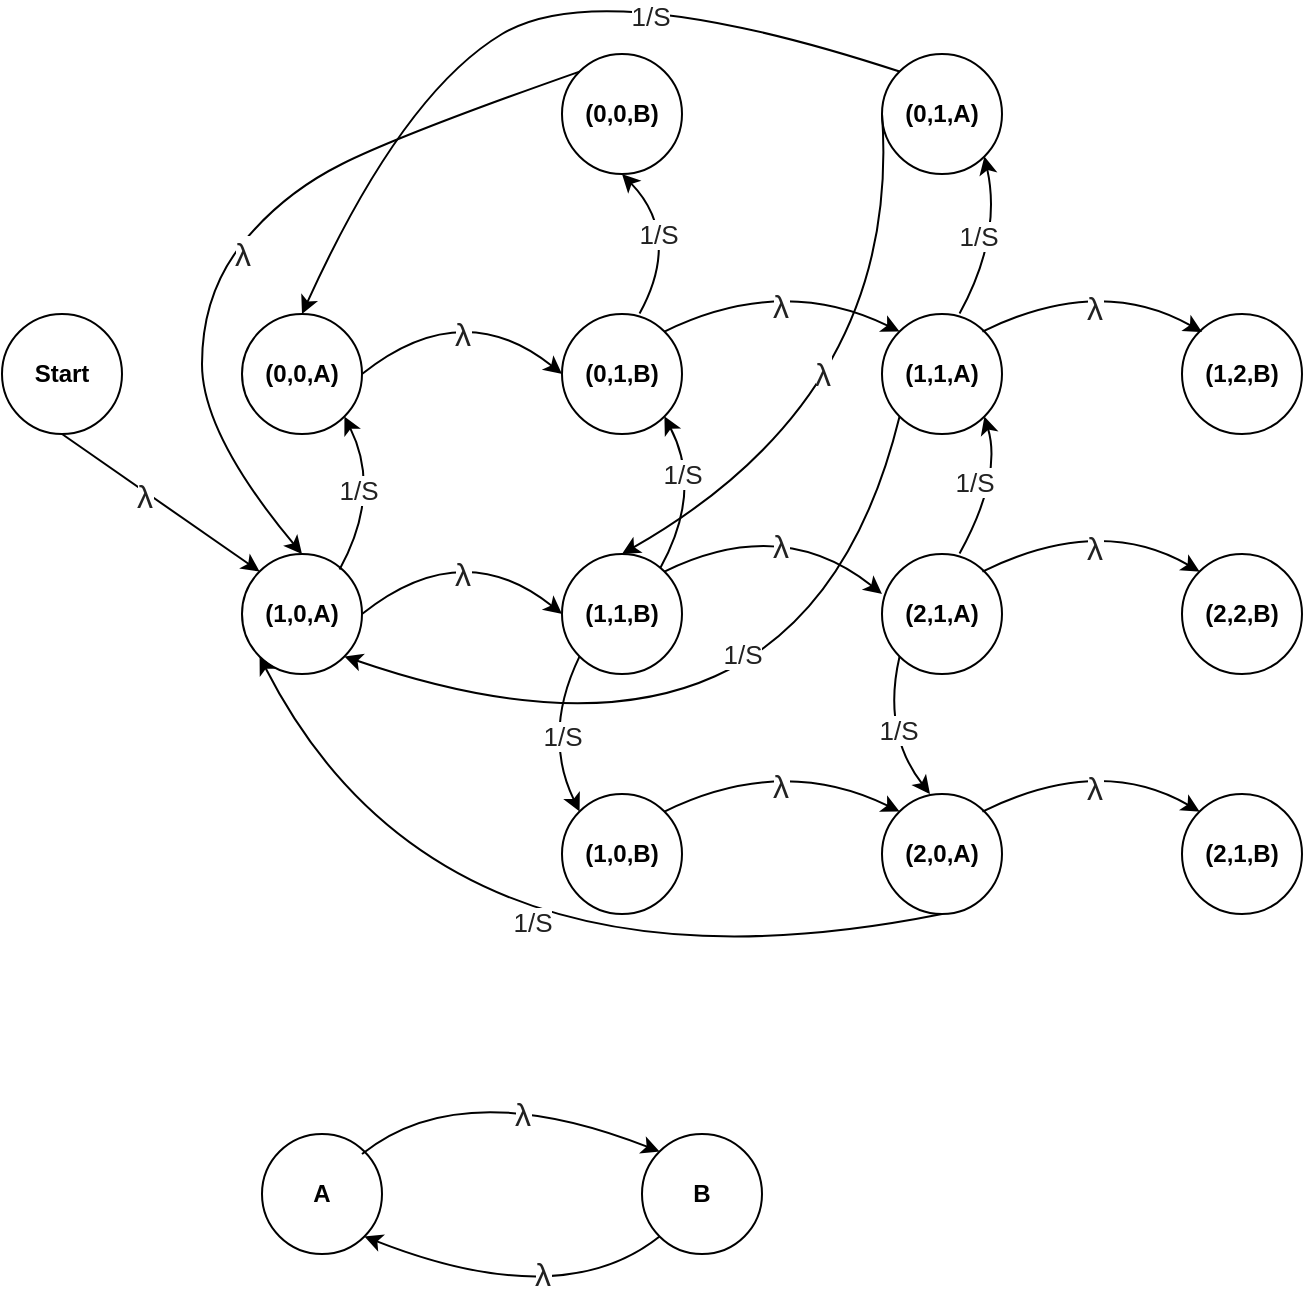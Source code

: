 <mxfile version="12.1.7" type="device" pages="1"><diagram id="SksCdVX9uX_HkZc8XGIa" name="Page-1"><mxGraphModel dx="772" dy="611" grid="1" gridSize="10" guides="1" tooltips="1" connect="1" arrows="1" fold="1" page="1" pageScale="1" pageWidth="850" pageHeight="1100" math="0" shadow="0"><root><mxCell id="0"/><mxCell id="1" parent="0"/><mxCell id="Q_JCCp_GhxckRF858CZk-78" value="&lt;b&gt;(0,0,A)&lt;/b&gt;" style="ellipse;whiteSpace=wrap;html=1;aspect=fixed;" vertex="1" parent="1"><mxGeometry x="210" y="240" width="60" height="60" as="geometry"/></mxCell><mxCell id="Q_JCCp_GhxckRF858CZk-80" value="&lt;b&gt;(1,0,A)&lt;/b&gt;" style="ellipse;whiteSpace=wrap;html=1;aspect=fixed;" vertex="1" parent="1"><mxGeometry x="210" y="360" width="60" height="60" as="geometry"/></mxCell><mxCell id="Q_JCCp_GhxckRF858CZk-81" value="" style="endArrow=classic;html=1;exitX=0.5;exitY=1;exitDx=0;exitDy=0;entryX=0;entryY=0;entryDx=0;entryDy=0;curved=1;" edge="1" parent="1" source="Q_JCCp_GhxckRF858CZk-90" target="Q_JCCp_GhxckRF858CZk-80"><mxGeometry width="50" height="50" relative="1" as="geometry"><mxPoint x="210" y="490" as="sourcePoint"/><mxPoint x="260" y="440" as="targetPoint"/><Array as="points"/></mxGeometry></mxCell><mxCell id="Q_JCCp_GhxckRF858CZk-82" value="&lt;span style=&quot;color: rgb(34 , 34 , 34) ; font-family: &amp;#34;arial&amp;#34; , sans-serif ; font-size: 16px ; text-align: left ; white-space: normal&quot;&gt;λ&lt;/span&gt;" style="text;html=1;resizable=0;points=[];align=center;verticalAlign=middle;labelBackgroundColor=#ffffff;" vertex="1" connectable="0" parent="Q_JCCp_GhxckRF858CZk-81"><mxGeometry x="-0.297" y="9" relative="1" as="geometry"><mxPoint x="0.5" y="13.5" as="offset"/></mxGeometry></mxCell><mxCell id="Q_JCCp_GhxckRF858CZk-83" value="" style="endArrow=classic;html=1;exitX=0;exitY=1;exitDx=0;exitDy=0;entryX=1;entryY=1;entryDx=0;entryDy=0;curved=1;" edge="1" parent="1" target="Q_JCCp_GhxckRF858CZk-78"><mxGeometry width="50" height="50" relative="1" as="geometry"><mxPoint x="258.787" y="367.787" as="sourcePoint"/><mxPoint x="258.787" y="290.213" as="targetPoint"/><Array as="points"><mxPoint x="280" y="329"/></Array></mxGeometry></mxCell><mxCell id="Q_JCCp_GhxckRF858CZk-84" value="&lt;span style=&quot;color: rgb(34 , 34 , 34) ; font-family: &amp;#34;arial&amp;#34; , sans-serif ; text-align: left ; white-space: normal&quot;&gt;&lt;font style=&quot;font-size: 13px&quot;&gt;1/S&lt;/font&gt;&lt;/span&gt;" style="text;html=1;resizable=0;points=[];align=center;verticalAlign=middle;labelBackgroundColor=#ffffff;" vertex="1" connectable="0" parent="Q_JCCp_GhxckRF858CZk-83"><mxGeometry x="-0.297" y="9" relative="1" as="geometry"><mxPoint x="2" y="-8.5" as="offset"/></mxGeometry></mxCell><mxCell id="Q_JCCp_GhxckRF858CZk-87" value="&lt;b&gt;(0,1,B)&lt;/b&gt;" style="ellipse;whiteSpace=wrap;html=1;aspect=fixed;" vertex="1" parent="1"><mxGeometry x="370" y="240" width="60" height="60" as="geometry"/></mxCell><mxCell id="Q_JCCp_GhxckRF858CZk-88" value="" style="endArrow=classic;html=1;exitX=1;exitY=0.5;exitDx=0;exitDy=0;entryX=0;entryY=0.5;entryDx=0;entryDy=0;curved=1;" edge="1" parent="1" source="Q_JCCp_GhxckRF858CZk-78" target="Q_JCCp_GhxckRF858CZk-87"><mxGeometry width="50" height="50" relative="1" as="geometry"><mxPoint x="328.787" y="321.213" as="sourcePoint"/><mxPoint x="328.787" y="398.787" as="targetPoint"/><Array as="points"><mxPoint x="320" y="230"/></Array></mxGeometry></mxCell><mxCell id="Q_JCCp_GhxckRF858CZk-89" value="&lt;span style=&quot;color: rgb(34 , 34 , 34) ; font-family: &amp;#34;arial&amp;#34; , sans-serif ; font-size: 16px ; text-align: left ; white-space: normal&quot;&gt;λ&lt;/span&gt;" style="text;html=1;resizable=0;points=[];align=center;verticalAlign=middle;labelBackgroundColor=#ffffff;" vertex="1" connectable="0" parent="Q_JCCp_GhxckRF858CZk-88"><mxGeometry x="-0.297" y="9" relative="1" as="geometry"><mxPoint x="20.5" y="15" as="offset"/></mxGeometry></mxCell><mxCell id="Q_JCCp_GhxckRF858CZk-90" value="&lt;b&gt;Start&lt;/b&gt;" style="ellipse;whiteSpace=wrap;html=1;aspect=fixed;" vertex="1" parent="1"><mxGeometry x="90" y="240" width="60" height="60" as="geometry"/></mxCell><mxCell id="Q_JCCp_GhxckRF858CZk-91" value="&lt;b&gt;(0,0,B)&lt;/b&gt;" style="ellipse;whiteSpace=wrap;html=1;aspect=fixed;" vertex="1" parent="1"><mxGeometry x="370" y="110" width="60" height="60" as="geometry"/></mxCell><mxCell id="Q_JCCp_GhxckRF858CZk-94" value="" style="endArrow=classic;html=1;exitX=0;exitY=1;exitDx=0;exitDy=0;entryX=0.5;entryY=1;entryDx=0;entryDy=0;curved=1;" edge="1" parent="1" target="Q_JCCp_GhxckRF858CZk-91"><mxGeometry width="50" height="50" relative="1" as="geometry"><mxPoint x="408.787" y="239.787" as="sourcePoint"/><mxPoint x="411.213" y="163.213" as="targetPoint"/><Array as="points"><mxPoint x="430" y="201"/></Array></mxGeometry></mxCell><mxCell id="Q_JCCp_GhxckRF858CZk-95" value="&lt;span style=&quot;color: rgb(34 , 34 , 34) ; font-family: &amp;#34;arial&amp;#34; , sans-serif ; text-align: left ; white-space: normal&quot;&gt;&lt;font style=&quot;font-size: 13px&quot;&gt;1/S&lt;/font&gt;&lt;/span&gt;" style="text;html=1;resizable=0;points=[];align=center;verticalAlign=middle;labelBackgroundColor=#ffffff;" vertex="1" connectable="0" parent="Q_JCCp_GhxckRF858CZk-94"><mxGeometry x="-0.297" y="9" relative="1" as="geometry"><mxPoint x="2" y="-8.5" as="offset"/></mxGeometry></mxCell><mxCell id="Q_JCCp_GhxckRF858CZk-96" value="&lt;b&gt;(1,1,B)&lt;/b&gt;" style="ellipse;whiteSpace=wrap;html=1;aspect=fixed;" vertex="1" parent="1"><mxGeometry x="370" y="360" width="60" height="60" as="geometry"/></mxCell><mxCell id="Q_JCCp_GhxckRF858CZk-97" value="" style="endArrow=classic;html=1;exitX=1;exitY=0.5;exitDx=0;exitDy=0;entryX=0;entryY=0.5;entryDx=0;entryDy=0;curved=1;" edge="1" parent="1"><mxGeometry width="50" height="50" relative="1" as="geometry"><mxPoint x="270" y="390" as="sourcePoint"/><mxPoint x="370" y="390" as="targetPoint"/><Array as="points"><mxPoint x="320" y="350"/></Array></mxGeometry></mxCell><mxCell id="Q_JCCp_GhxckRF858CZk-98" value="&lt;span style=&quot;color: rgb(34 , 34 , 34) ; font-family: &amp;#34;arial&amp;#34; , sans-serif ; font-size: 16px ; text-align: left ; white-space: normal&quot;&gt;λ&lt;/span&gt;" style="text;html=1;resizable=0;points=[];align=center;verticalAlign=middle;labelBackgroundColor=#ffffff;" vertex="1" connectable="0" parent="Q_JCCp_GhxckRF858CZk-97"><mxGeometry x="-0.297" y="9" relative="1" as="geometry"><mxPoint x="20.5" y="15" as="offset"/></mxGeometry></mxCell><mxCell id="Q_JCCp_GhxckRF858CZk-105" value="" style="endArrow=classic;html=1;exitX=0;exitY=1;exitDx=0;exitDy=0;entryX=1;entryY=1;entryDx=0;entryDy=0;curved=1;" edge="1" parent="1" target="Q_JCCp_GhxckRF858CZk-87"><mxGeometry width="50" height="50" relative="1" as="geometry"><mxPoint x="419.287" y="366.787" as="sourcePoint"/><mxPoint x="421.713" y="290.213" as="targetPoint"/><Array as="points"><mxPoint x="440.5" y="328"/></Array></mxGeometry></mxCell><mxCell id="Q_JCCp_GhxckRF858CZk-106" value="&lt;span style=&quot;color: rgb(34 , 34 , 34) ; font-family: &amp;#34;arial&amp;#34; , sans-serif ; text-align: left ; white-space: normal&quot;&gt;&lt;font style=&quot;font-size: 13px&quot;&gt;1/S&lt;/font&gt;&lt;/span&gt;" style="text;html=1;resizable=0;points=[];align=center;verticalAlign=middle;labelBackgroundColor=#ffffff;" vertex="1" connectable="0" parent="Q_JCCp_GhxckRF858CZk-105"><mxGeometry x="-0.297" y="9" relative="1" as="geometry"><mxPoint x="4" y="-16" as="offset"/></mxGeometry></mxCell><mxCell id="Q_JCCp_GhxckRF858CZk-107" value="&lt;b&gt;(1,0,B)&lt;/b&gt;" style="ellipse;whiteSpace=wrap;html=1;aspect=fixed;" vertex="1" parent="1"><mxGeometry x="370" y="480" width="60" height="60" as="geometry"/></mxCell><mxCell id="Q_JCCp_GhxckRF858CZk-112" value="" style="endArrow=classic;html=1;exitX=0;exitY=1;exitDx=0;exitDy=0;entryX=0;entryY=0;entryDx=0;entryDy=0;curved=1;" edge="1" parent="1" source="Q_JCCp_GhxckRF858CZk-96" target="Q_JCCp_GhxckRF858CZk-107"><mxGeometry width="50" height="50" relative="1" as="geometry"><mxPoint x="431.213" y="301.213" as="sourcePoint"/><mxPoint x="429.287" y="376.787" as="targetPoint"/><Array as="points"><mxPoint x="360" y="450"/></Array></mxGeometry></mxCell><mxCell id="Q_JCCp_GhxckRF858CZk-113" value="&lt;span style=&quot;color: rgb(34 , 34 , 34) ; font-family: &amp;#34;arial&amp;#34; , sans-serif ; text-align: left ; white-space: normal&quot;&gt;&lt;font style=&quot;font-size: 13px&quot;&gt;1/S&lt;/font&gt;&lt;/span&gt;" style="text;html=1;resizable=0;points=[];align=center;verticalAlign=middle;labelBackgroundColor=#ffffff;" vertex="1" connectable="0" parent="Q_JCCp_GhxckRF858CZk-112"><mxGeometry x="-0.297" y="9" relative="1" as="geometry"><mxPoint x="-4" y="8" as="offset"/></mxGeometry></mxCell><mxCell id="Q_JCCp_GhxckRF858CZk-114" value="" style="endArrow=classic;html=1;entryX=0.5;entryY=0;entryDx=0;entryDy=0;curved=1;exitX=0;exitY=0;exitDx=0;exitDy=0;" edge="1" parent="1" source="Q_JCCp_GhxckRF858CZk-91" target="Q_JCCp_GhxckRF858CZk-80"><mxGeometry width="50" height="50" relative="1" as="geometry"><mxPoint x="320" y="180" as="sourcePoint"/><mxPoint x="530" y="130" as="targetPoint"/><Array as="points"><mxPoint x="290" y="150"/><mxPoint x="230" y="180"/><mxPoint x="190" y="230"/><mxPoint x="190" y="300"/></Array></mxGeometry></mxCell><mxCell id="Q_JCCp_GhxckRF858CZk-115" value="&lt;span style=&quot;color: rgb(34 , 34 , 34) ; font-family: &amp;#34;arial&amp;#34; , sans-serif ; font-size: 16px ; text-align: left ; white-space: normal&quot;&gt;λ&lt;/span&gt;" style="text;html=1;resizable=0;points=[];align=center;verticalAlign=middle;labelBackgroundColor=#ffffff;" vertex="1" connectable="0" parent="Q_JCCp_GhxckRF858CZk-114"><mxGeometry x="-0.297" y="9" relative="1" as="geometry"><mxPoint x="-51" y="35.5" as="offset"/></mxGeometry></mxCell><mxCell id="Q_JCCp_GhxckRF858CZk-116" value="&lt;b&gt;(2,1,A)&lt;/b&gt;" style="ellipse;whiteSpace=wrap;html=1;aspect=fixed;" vertex="1" parent="1"><mxGeometry x="530" y="360" width="60" height="60" as="geometry"/></mxCell><mxCell id="Q_JCCp_GhxckRF858CZk-117" value="" style="endArrow=classic;html=1;exitX=1;exitY=0;exitDx=0;exitDy=0;curved=1;" edge="1" parent="1" source="Q_JCCp_GhxckRF858CZk-96"><mxGeometry width="50" height="50" relative="1" as="geometry"><mxPoint x="430" y="380" as="sourcePoint"/><mxPoint x="530" y="380" as="targetPoint"/><Array as="points"><mxPoint x="480" y="340"/></Array></mxGeometry></mxCell><mxCell id="Q_JCCp_GhxckRF858CZk-118" value="&lt;span style=&quot;color: rgb(34 , 34 , 34) ; font-family: &amp;#34;arial&amp;#34; , sans-serif ; font-size: 16px ; text-align: left ; white-space: normal&quot;&gt;λ&lt;/span&gt;" style="text;html=1;resizable=0;points=[];align=center;verticalAlign=middle;labelBackgroundColor=#ffffff;" vertex="1" connectable="0" parent="Q_JCCp_GhxckRF858CZk-117"><mxGeometry x="-0.297" y="9" relative="1" as="geometry"><mxPoint x="20.5" y="15" as="offset"/></mxGeometry></mxCell><mxCell id="Q_JCCp_GhxckRF858CZk-119" value="&lt;b&gt;(2,2,B)&lt;/b&gt;" style="ellipse;whiteSpace=wrap;html=1;aspect=fixed;" vertex="1" parent="1"><mxGeometry x="680" y="360" width="60" height="60" as="geometry"/></mxCell><mxCell id="Q_JCCp_GhxckRF858CZk-120" value="" style="endArrow=classic;html=1;exitX=1;exitY=0;exitDx=0;exitDy=0;curved=1;entryX=0;entryY=0;entryDx=0;entryDy=0;" edge="1" parent="1" target="Q_JCCp_GhxckRF858CZk-119"><mxGeometry width="50" height="50" relative="1" as="geometry"><mxPoint x="580.213" y="368.787" as="sourcePoint"/><mxPoint x="689" y="380" as="targetPoint"/><Array as="points"><mxPoint x="639" y="340"/></Array></mxGeometry></mxCell><mxCell id="Q_JCCp_GhxckRF858CZk-121" value="&lt;span style=&quot;color: rgb(34 , 34 , 34) ; font-family: &amp;#34;arial&amp;#34; , sans-serif ; font-size: 16px ; text-align: left ; white-space: normal&quot;&gt;λ&lt;/span&gt;" style="text;html=1;resizable=0;points=[];align=center;verticalAlign=middle;labelBackgroundColor=#ffffff;" vertex="1" connectable="0" parent="Q_JCCp_GhxckRF858CZk-120"><mxGeometry x="-0.297" y="9" relative="1" as="geometry"><mxPoint x="20.5" y="15" as="offset"/></mxGeometry></mxCell><mxCell id="Q_JCCp_GhxckRF858CZk-122" value="&lt;b&gt;(2,0,A)&lt;/b&gt;" style="ellipse;whiteSpace=wrap;html=1;aspect=fixed;" vertex="1" parent="1"><mxGeometry x="530" y="480" width="60" height="60" as="geometry"/></mxCell><mxCell id="Q_JCCp_GhxckRF858CZk-123" value="" style="endArrow=classic;html=1;exitX=1;exitY=0;exitDx=0;exitDy=0;curved=1;entryX=0;entryY=0;entryDx=0;entryDy=0;" edge="1" parent="1" target="Q_JCCp_GhxckRF858CZk-122"><mxGeometry width="50" height="50" relative="1" as="geometry"><mxPoint x="421.213" y="488.787" as="sourcePoint"/><mxPoint x="530" y="500" as="targetPoint"/><Array as="points"><mxPoint x="480" y="460"/></Array></mxGeometry></mxCell><mxCell id="Q_JCCp_GhxckRF858CZk-124" value="&lt;span style=&quot;color: rgb(34 , 34 , 34) ; font-family: &amp;#34;arial&amp;#34; , sans-serif ; font-size: 16px ; text-align: left ; white-space: normal&quot;&gt;λ&lt;/span&gt;" style="text;html=1;resizable=0;points=[];align=center;verticalAlign=middle;labelBackgroundColor=#ffffff;" vertex="1" connectable="0" parent="Q_JCCp_GhxckRF858CZk-123"><mxGeometry x="-0.297" y="9" relative="1" as="geometry"><mxPoint x="20.5" y="15" as="offset"/></mxGeometry></mxCell><mxCell id="Q_JCCp_GhxckRF858CZk-125" value="&lt;b&gt;(1,1,A)&lt;/b&gt;" style="ellipse;whiteSpace=wrap;html=1;aspect=fixed;" vertex="1" parent="1"><mxGeometry x="530" y="240" width="60" height="60" as="geometry"/></mxCell><mxCell id="Q_JCCp_GhxckRF858CZk-126" value="" style="endArrow=classic;html=1;exitX=1;exitY=0;exitDx=0;exitDy=0;curved=1;entryX=0;entryY=0;entryDx=0;entryDy=0;" edge="1" parent="1" target="Q_JCCp_GhxckRF858CZk-125"><mxGeometry width="50" height="50" relative="1" as="geometry"><mxPoint x="421.213" y="248.787" as="sourcePoint"/><mxPoint x="530" y="260" as="targetPoint"/><Array as="points"><mxPoint x="480" y="220"/></Array></mxGeometry></mxCell><mxCell id="Q_JCCp_GhxckRF858CZk-127" value="&lt;span style=&quot;color: rgb(34 , 34 , 34) ; font-family: &amp;#34;arial&amp;#34; , sans-serif ; font-size: 16px ; text-align: left ; white-space: normal&quot;&gt;λ&lt;/span&gt;" style="text;html=1;resizable=0;points=[];align=center;verticalAlign=middle;labelBackgroundColor=#ffffff;" vertex="1" connectable="0" parent="Q_JCCp_GhxckRF858CZk-126"><mxGeometry x="-0.297" y="9" relative="1" as="geometry"><mxPoint x="20.5" y="15" as="offset"/></mxGeometry></mxCell><mxCell id="Q_JCCp_GhxckRF858CZk-128" value="&lt;b&gt;(0,1,A)&lt;/b&gt;" style="ellipse;whiteSpace=wrap;html=1;aspect=fixed;" vertex="1" parent="1"><mxGeometry x="530" y="110" width="60" height="60" as="geometry"/></mxCell><mxCell id="Q_JCCp_GhxckRF858CZk-135" value="" style="endArrow=classic;html=1;exitX=0;exitY=1;exitDx=0;exitDy=0;entryX=1;entryY=1;entryDx=0;entryDy=0;curved=1;" edge="1" parent="1" target="Q_JCCp_GhxckRF858CZk-128"><mxGeometry width="50" height="50" relative="1" as="geometry"><mxPoint x="568.787" y="239.787" as="sourcePoint"/><mxPoint x="571.213" y="163.213" as="targetPoint"/><Array as="points"><mxPoint x="590" y="201"/></Array></mxGeometry></mxCell><mxCell id="Q_JCCp_GhxckRF858CZk-136" value="&lt;span style=&quot;color: rgb(34 , 34 , 34) ; font-family: &amp;#34;arial&amp;#34; , sans-serif ; text-align: left ; white-space: normal&quot;&gt;&lt;font style=&quot;font-size: 13px&quot;&gt;1/S&lt;/font&gt;&lt;/span&gt;" style="text;html=1;resizable=0;points=[];align=center;verticalAlign=middle;labelBackgroundColor=#ffffff;" vertex="1" connectable="0" parent="Q_JCCp_GhxckRF858CZk-135"><mxGeometry x="-0.297" y="9" relative="1" as="geometry"><mxPoint x="2" y="-8.5" as="offset"/></mxGeometry></mxCell><mxCell id="Q_JCCp_GhxckRF858CZk-140" value="" style="endArrow=classic;html=1;exitX=0;exitY=1;exitDx=0;exitDy=0;entryX=1;entryY=1;entryDx=0;entryDy=0;curved=1;" edge="1" parent="1" source="Q_JCCp_GhxckRF858CZk-125" target="Q_JCCp_GhxckRF858CZk-80"><mxGeometry width="50" height="50" relative="1" as="geometry"><mxPoint x="578.787" y="249.787" as="sourcePoint"/><mxPoint x="591.213" y="171.213" as="targetPoint"/><Array as="points"><mxPoint x="490" y="490"/></Array></mxGeometry></mxCell><mxCell id="Q_JCCp_GhxckRF858CZk-141" value="&lt;span style=&quot;color: rgb(34 , 34 , 34) ; font-family: &amp;#34;arial&amp;#34; , sans-serif ; text-align: left ; white-space: normal&quot;&gt;&lt;font style=&quot;font-size: 13px&quot;&gt;1/S&lt;/font&gt;&lt;/span&gt;" style="text;html=1;resizable=0;points=[];align=center;verticalAlign=middle;labelBackgroundColor=#ffffff;" vertex="1" connectable="0" parent="Q_JCCp_GhxckRF858CZk-140"><mxGeometry x="-0.297" y="9" relative="1" as="geometry"><mxPoint x="-50" y="-36" as="offset"/></mxGeometry></mxCell><mxCell id="Q_JCCp_GhxckRF858CZk-142" value="&lt;b&gt;(1,2,B)&lt;/b&gt;" style="ellipse;whiteSpace=wrap;html=1;aspect=fixed;" vertex="1" parent="1"><mxGeometry x="680" y="240" width="60" height="60" as="geometry"/></mxCell><mxCell id="Q_JCCp_GhxckRF858CZk-143" value="" style="endArrow=classic;html=1;exitX=0;exitY=1;exitDx=0;exitDy=0;entryX=1;entryY=1;entryDx=0;entryDy=0;curved=1;" edge="1" parent="1" target="Q_JCCp_GhxckRF858CZk-125"><mxGeometry width="50" height="50" relative="1" as="geometry"><mxPoint x="568.787" y="359.787" as="sourcePoint"/><mxPoint x="581.213" y="281.213" as="targetPoint"/><Array as="points"><mxPoint x="590" y="321"/></Array></mxGeometry></mxCell><mxCell id="Q_JCCp_GhxckRF858CZk-144" value="&lt;span style=&quot;color: rgb(34 , 34 , 34) ; font-family: &amp;#34;arial&amp;#34; , sans-serif ; text-align: left ; white-space: normal&quot;&gt;&lt;font style=&quot;font-size: 13px&quot;&gt;1/S&lt;/font&gt;&lt;/span&gt;" style="text;html=1;resizable=0;points=[];align=center;verticalAlign=middle;labelBackgroundColor=#ffffff;" vertex="1" connectable="0" parent="Q_JCCp_GhxckRF858CZk-143"><mxGeometry x="-0.297" y="9" relative="1" as="geometry"><mxPoint x="2" y="-8.5" as="offset"/></mxGeometry></mxCell><mxCell id="Q_JCCp_GhxckRF858CZk-145" value="" style="endArrow=classic;html=1;exitX=0;exitY=1;exitDx=0;exitDy=0;entryX=0.4;entryY=0;entryDx=0;entryDy=0;curved=1;entryPerimeter=0;" edge="1" parent="1" source="Q_JCCp_GhxckRF858CZk-116" target="Q_JCCp_GhxckRF858CZk-122"><mxGeometry width="50" height="50" relative="1" as="geometry"><mxPoint x="548.787" y="410.213" as="sourcePoint"/><mxPoint x="548.787" y="487.787" as="targetPoint"/><Array as="points"><mxPoint x="530" y="449"/></Array></mxGeometry></mxCell><mxCell id="Q_JCCp_GhxckRF858CZk-146" value="&lt;span style=&quot;color: rgb(34 , 34 , 34) ; font-family: &amp;#34;arial&amp;#34; , sans-serif ; text-align: left ; white-space: normal&quot;&gt;&lt;font style=&quot;font-size: 13px&quot;&gt;1/S&lt;/font&gt;&lt;/span&gt;" style="text;html=1;resizable=0;points=[];align=center;verticalAlign=middle;labelBackgroundColor=#ffffff;" vertex="1" connectable="0" parent="Q_JCCp_GhxckRF858CZk-145"><mxGeometry x="-0.297" y="9" relative="1" as="geometry"><mxPoint x="-4" y="8" as="offset"/></mxGeometry></mxCell><mxCell id="Q_JCCp_GhxckRF858CZk-147" value="" style="endArrow=classic;html=1;exitX=0.5;exitY=1;exitDx=0;exitDy=0;entryX=0;entryY=1;entryDx=0;entryDy=0;curved=1;" edge="1" parent="1" source="Q_JCCp_GhxckRF858CZk-122" target="Q_JCCp_GhxckRF858CZk-80"><mxGeometry width="50" height="50" relative="1" as="geometry"><mxPoint x="548.787" y="301.213" as="sourcePoint"/><mxPoint x="271.213" y="421.213" as="targetPoint"/><Array as="points"><mxPoint x="310" y="590"/></Array></mxGeometry></mxCell><mxCell id="Q_JCCp_GhxckRF858CZk-148" value="&lt;span style=&quot;color: rgb(34 , 34 , 34) ; font-family: &amp;#34;arial&amp;#34; , sans-serif ; text-align: left ; white-space: normal&quot;&gt;&lt;font style=&quot;font-size: 13px&quot;&gt;1/S&lt;/font&gt;&lt;/span&gt;" style="text;html=1;resizable=0;points=[];align=center;verticalAlign=middle;labelBackgroundColor=#ffffff;" vertex="1" connectable="0" parent="Q_JCCp_GhxckRF858CZk-147"><mxGeometry x="-0.297" y="9" relative="1" as="geometry"><mxPoint x="-50" y="-36" as="offset"/></mxGeometry></mxCell><mxCell id="Q_JCCp_GhxckRF858CZk-149" value="&lt;b&gt;(2,1,B)&lt;/b&gt;" style="ellipse;whiteSpace=wrap;html=1;aspect=fixed;" vertex="1" parent="1"><mxGeometry x="680" y="480" width="60" height="60" as="geometry"/></mxCell><mxCell id="Q_JCCp_GhxckRF858CZk-150" value="" style="endArrow=classic;html=1;exitX=1;exitY=0;exitDx=0;exitDy=0;curved=1;entryX=0;entryY=0;entryDx=0;entryDy=0;" edge="1" parent="1"><mxGeometry width="50" height="50" relative="1" as="geometry"><mxPoint x="580.213" y="488.787" as="sourcePoint"/><mxPoint x="688.787" y="488.787" as="targetPoint"/><Array as="points"><mxPoint x="639" y="460"/></Array></mxGeometry></mxCell><mxCell id="Q_JCCp_GhxckRF858CZk-151" value="&lt;span style=&quot;color: rgb(34 , 34 , 34) ; font-family: &amp;#34;arial&amp;#34; , sans-serif ; font-size: 16px ; text-align: left ; white-space: normal&quot;&gt;λ&lt;/span&gt;" style="text;html=1;resizable=0;points=[];align=center;verticalAlign=middle;labelBackgroundColor=#ffffff;" vertex="1" connectable="0" parent="Q_JCCp_GhxckRF858CZk-150"><mxGeometry x="-0.297" y="9" relative="1" as="geometry"><mxPoint x="20.5" y="15" as="offset"/></mxGeometry></mxCell><mxCell id="Q_JCCp_GhxckRF858CZk-152" value="" style="endArrow=classic;html=1;exitX=1;exitY=0;exitDx=0;exitDy=0;curved=1;" edge="1" parent="1"><mxGeometry width="50" height="50" relative="1" as="geometry"><mxPoint x="580.213" y="248.787" as="sourcePoint"/><mxPoint x="690" y="249" as="targetPoint"/><Array as="points"><mxPoint x="639" y="220"/></Array></mxGeometry></mxCell><mxCell id="Q_JCCp_GhxckRF858CZk-153" value="&lt;span style=&quot;color: rgb(34 , 34 , 34) ; font-family: &amp;#34;arial&amp;#34; , sans-serif ; font-size: 16px ; text-align: left ; white-space: normal&quot;&gt;λ&lt;/span&gt;" style="text;html=1;resizable=0;points=[];align=center;verticalAlign=middle;labelBackgroundColor=#ffffff;" vertex="1" connectable="0" parent="Q_JCCp_GhxckRF858CZk-152"><mxGeometry x="-0.297" y="9" relative="1" as="geometry"><mxPoint x="20.5" y="15" as="offset"/></mxGeometry></mxCell><mxCell id="Q_JCCp_GhxckRF858CZk-156" value="" style="endArrow=classic;html=1;exitX=0;exitY=0.5;exitDx=0;exitDy=0;curved=1;entryX=0.5;entryY=0;entryDx=0;entryDy=0;" edge="1" parent="1" source="Q_JCCp_GhxckRF858CZk-128" target="Q_JCCp_GhxckRF858CZk-96"><mxGeometry width="50" height="50" relative="1" as="geometry"><mxPoint x="431.213" y="258.787" as="sourcePoint"/><mxPoint x="548.787" y="258.787" as="targetPoint"/><Array as="points"><mxPoint x="540" y="280"/></Array></mxGeometry></mxCell><mxCell id="Q_JCCp_GhxckRF858CZk-157" value="&lt;span style=&quot;color: rgb(34 , 34 , 34) ; font-family: &amp;#34;arial&amp;#34; , sans-serif ; font-size: 16px ; text-align: left ; white-space: normal&quot;&gt;λ&lt;/span&gt;" style="text;html=1;resizable=0;points=[];align=center;verticalAlign=middle;labelBackgroundColor=#ffffff;" vertex="1" connectable="0" parent="Q_JCCp_GhxckRF858CZk-156"><mxGeometry x="-0.297" y="9" relative="1" as="geometry"><mxPoint x="-46.5" y="25" as="offset"/></mxGeometry></mxCell><mxCell id="Q_JCCp_GhxckRF858CZk-158" value="" style="endArrow=classic;html=1;exitX=0;exitY=0;exitDx=0;exitDy=0;curved=1;entryX=0.5;entryY=0;entryDx=0;entryDy=0;" edge="1" parent="1" source="Q_JCCp_GhxckRF858CZk-128" target="Q_JCCp_GhxckRF858CZk-78"><mxGeometry width="50" height="50" relative="1" as="geometry"><mxPoint x="431.213" y="258.787" as="sourcePoint"/><mxPoint x="548.787" y="258.787" as="targetPoint"/><Array as="points"><mxPoint x="390" y="70"/><mxPoint x="290" y="130"/></Array></mxGeometry></mxCell><mxCell id="Q_JCCp_GhxckRF858CZk-159" value="&lt;span style=&quot;color: rgb(34 , 34 , 34) ; font-family: &amp;#34;arial&amp;#34; , sans-serif ; text-align: left ; white-space: normal&quot;&gt;&lt;font style=&quot;font-size: 13px&quot;&gt;1/S&lt;/font&gt;&lt;/span&gt;" style="text;html=1;resizable=0;points=[];align=center;verticalAlign=middle;labelBackgroundColor=#ffffff;" vertex="1" connectable="0" parent="Q_JCCp_GhxckRF858CZk-158"><mxGeometry x="-0.297" y="9" relative="1" as="geometry"><mxPoint x="9" y="7" as="offset"/></mxGeometry></mxCell><mxCell id="Q_JCCp_GhxckRF858CZk-160" value="&lt;b&gt;A&lt;/b&gt;" style="ellipse;whiteSpace=wrap;html=1;aspect=fixed;" vertex="1" parent="1"><mxGeometry x="220" y="650" width="60" height="60" as="geometry"/></mxCell><mxCell id="Q_JCCp_GhxckRF858CZk-161" value="&lt;b&gt;B&lt;/b&gt;" style="ellipse;whiteSpace=wrap;html=1;aspect=fixed;" vertex="1" parent="1"><mxGeometry x="410" y="650" width="60" height="60" as="geometry"/></mxCell><mxCell id="Q_JCCp_GhxckRF858CZk-162" value="" style="endArrow=classic;html=1;exitX=1;exitY=0.5;exitDx=0;exitDy=0;entryX=0;entryY=0;entryDx=0;entryDy=0;curved=1;" edge="1" parent="1" target="Q_JCCp_GhxckRF858CZk-161"><mxGeometry width="50" height="50" relative="1" as="geometry"><mxPoint x="270" y="660" as="sourcePoint"/><mxPoint x="370" y="660" as="targetPoint"/><Array as="points"><mxPoint x="320" y="620"/></Array></mxGeometry></mxCell><mxCell id="Q_JCCp_GhxckRF858CZk-163" value="&lt;span style=&quot;color: rgb(34 , 34 , 34) ; font-family: &amp;#34;arial&amp;#34; , sans-serif ; font-size: 16px ; text-align: left ; white-space: normal&quot;&gt;λ&lt;/span&gt;" style="text;html=1;resizable=0;points=[];align=center;verticalAlign=middle;labelBackgroundColor=#ffffff;" vertex="1" connectable="0" parent="Q_JCCp_GhxckRF858CZk-162"><mxGeometry x="-0.297" y="9" relative="1" as="geometry"><mxPoint x="39" y="24.5" as="offset"/></mxGeometry></mxCell><mxCell id="Q_JCCp_GhxckRF858CZk-164" value="" style="endArrow=classic;html=1;exitX=0;exitY=1;exitDx=0;exitDy=0;entryX=1;entryY=1;entryDx=0;entryDy=0;curved=1;" edge="1" parent="1" source="Q_JCCp_GhxckRF858CZk-161" target="Q_JCCp_GhxckRF858CZk-160"><mxGeometry width="50" height="50" relative="1" as="geometry"><mxPoint x="420" y="700" as="sourcePoint"/><mxPoint x="320" y="700" as="targetPoint"/><Array as="points"><mxPoint x="370" y="740"/></Array></mxGeometry></mxCell><mxCell id="Q_JCCp_GhxckRF858CZk-165" value="&lt;span style=&quot;color: rgb(34 , 34 , 34) ; font-family: &amp;#34;arial&amp;#34; , sans-serif ; font-size: 16px ; text-align: left ; white-space: normal&quot;&gt;λ&lt;/span&gt;" style="text;html=1;resizable=0;points=[];align=center;verticalAlign=middle;labelBackgroundColor=#ffffff;" vertex="1" connectable="0" parent="Q_JCCp_GhxckRF858CZk-164"><mxGeometry x="-0.297" y="9" relative="1" as="geometry"><mxPoint x="-18" y="-25" as="offset"/></mxGeometry></mxCell></root></mxGraphModel></diagram></mxfile>